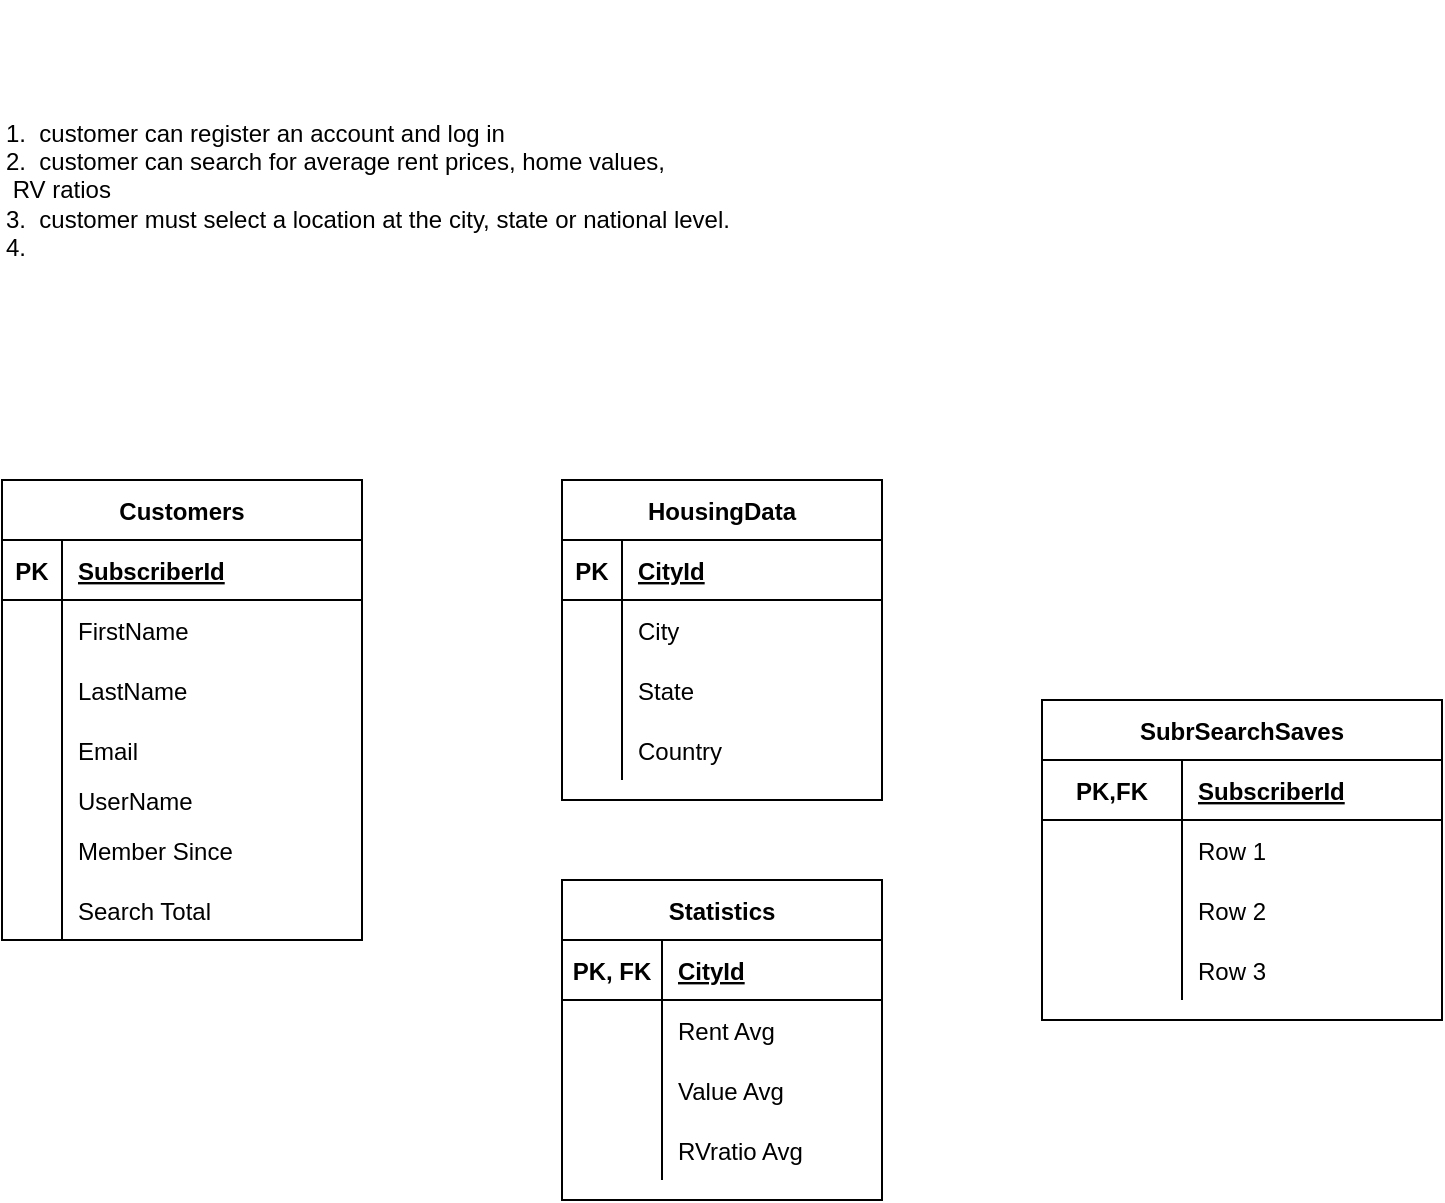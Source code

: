 <mxfile version="14.9.8" type="github">
  <diagram id="dPhYD3kUWg6WEWKqX14j" name="Page-1">
    <mxGraphModel dx="868" dy="441" grid="1" gridSize="10" guides="1" tooltips="1" connect="1" arrows="1" fold="1" page="1" pageScale="1" pageWidth="850" pageHeight="1100" math="0" shadow="0">
      <root>
        <mxCell id="0" />
        <mxCell id="1" parent="0" />
        <mxCell id="ipYWilvNOGS_KGryyahP-3" value="Customers" style="shape=table;startSize=30;container=1;collapsible=1;childLayout=tableLayout;fixedRows=1;rowLines=0;fontStyle=1;align=center;resizeLast=1;" vertex="1" parent="1">
          <mxGeometry x="40" y="280" width="180" height="230" as="geometry" />
        </mxCell>
        <mxCell id="ipYWilvNOGS_KGryyahP-4" value="" style="shape=partialRectangle;collapsible=0;dropTarget=0;pointerEvents=0;fillColor=none;top=0;left=0;bottom=1;right=0;points=[[0,0.5],[1,0.5]];portConstraint=eastwest;" vertex="1" parent="ipYWilvNOGS_KGryyahP-3">
          <mxGeometry y="30" width="180" height="30" as="geometry" />
        </mxCell>
        <mxCell id="ipYWilvNOGS_KGryyahP-5" value="PK" style="shape=partialRectangle;connectable=0;fillColor=none;top=0;left=0;bottom=0;right=0;fontStyle=1;overflow=hidden;" vertex="1" parent="ipYWilvNOGS_KGryyahP-4">
          <mxGeometry width="30" height="30" as="geometry" />
        </mxCell>
        <mxCell id="ipYWilvNOGS_KGryyahP-6" value="SubscriberId" style="shape=partialRectangle;connectable=0;fillColor=none;top=0;left=0;bottom=0;right=0;align=left;spacingLeft=6;fontStyle=5;overflow=hidden;" vertex="1" parent="ipYWilvNOGS_KGryyahP-4">
          <mxGeometry x="30" width="150" height="30" as="geometry" />
        </mxCell>
        <mxCell id="ipYWilvNOGS_KGryyahP-7" value="" style="shape=partialRectangle;collapsible=0;dropTarget=0;pointerEvents=0;fillColor=none;top=0;left=0;bottom=0;right=0;points=[[0,0.5],[1,0.5]];portConstraint=eastwest;" vertex="1" parent="ipYWilvNOGS_KGryyahP-3">
          <mxGeometry y="60" width="180" height="30" as="geometry" />
        </mxCell>
        <mxCell id="ipYWilvNOGS_KGryyahP-8" value="" style="shape=partialRectangle;connectable=0;fillColor=none;top=0;left=0;bottom=0;right=0;editable=1;overflow=hidden;" vertex="1" parent="ipYWilvNOGS_KGryyahP-7">
          <mxGeometry width="30" height="30" as="geometry" />
        </mxCell>
        <mxCell id="ipYWilvNOGS_KGryyahP-9" value="FirstName" style="shape=partialRectangle;connectable=0;fillColor=none;top=0;left=0;bottom=0;right=0;align=left;spacingLeft=6;overflow=hidden;" vertex="1" parent="ipYWilvNOGS_KGryyahP-7">
          <mxGeometry x="30" width="150" height="30" as="geometry" />
        </mxCell>
        <mxCell id="ipYWilvNOGS_KGryyahP-10" value="" style="shape=partialRectangle;collapsible=0;dropTarget=0;pointerEvents=0;fillColor=none;top=0;left=0;bottom=0;right=0;points=[[0,0.5],[1,0.5]];portConstraint=eastwest;" vertex="1" parent="ipYWilvNOGS_KGryyahP-3">
          <mxGeometry y="90" width="180" height="30" as="geometry" />
        </mxCell>
        <mxCell id="ipYWilvNOGS_KGryyahP-11" value="" style="shape=partialRectangle;connectable=0;fillColor=none;top=0;left=0;bottom=0;right=0;editable=1;overflow=hidden;" vertex="1" parent="ipYWilvNOGS_KGryyahP-10">
          <mxGeometry width="30" height="30" as="geometry" />
        </mxCell>
        <mxCell id="ipYWilvNOGS_KGryyahP-12" value="LastName" style="shape=partialRectangle;connectable=0;fillColor=none;top=0;left=0;bottom=0;right=0;align=left;spacingLeft=6;overflow=hidden;" vertex="1" parent="ipYWilvNOGS_KGryyahP-10">
          <mxGeometry x="30" width="150" height="30" as="geometry" />
        </mxCell>
        <mxCell id="ipYWilvNOGS_KGryyahP-13" value="" style="shape=partialRectangle;collapsible=0;dropTarget=0;pointerEvents=0;fillColor=none;top=0;left=0;bottom=0;right=0;points=[[0,0.5],[1,0.5]];portConstraint=eastwest;" vertex="1" parent="ipYWilvNOGS_KGryyahP-3">
          <mxGeometry y="120" width="180" height="30" as="geometry" />
        </mxCell>
        <mxCell id="ipYWilvNOGS_KGryyahP-14" value="" style="shape=partialRectangle;connectable=0;fillColor=none;top=0;left=0;bottom=0;right=0;editable=1;overflow=hidden;" vertex="1" parent="ipYWilvNOGS_KGryyahP-13">
          <mxGeometry width="30" height="30" as="geometry" />
        </mxCell>
        <mxCell id="ipYWilvNOGS_KGryyahP-15" value="Email" style="shape=partialRectangle;connectable=0;fillColor=none;top=0;left=0;bottom=0;right=0;align=left;spacingLeft=6;overflow=hidden;" vertex="1" parent="ipYWilvNOGS_KGryyahP-13">
          <mxGeometry x="30" width="150" height="30" as="geometry" />
        </mxCell>
        <mxCell id="ipYWilvNOGS_KGryyahP-16" value="" style="shape=partialRectangle;collapsible=0;dropTarget=0;pointerEvents=0;fillColor=none;top=0;left=0;bottom=0;right=0;points=[[0,0.5],[1,0.5]];portConstraint=eastwest;" vertex="1" parent="ipYWilvNOGS_KGryyahP-3">
          <mxGeometry y="150" width="180" height="20" as="geometry" />
        </mxCell>
        <mxCell id="ipYWilvNOGS_KGryyahP-17" value="" style="shape=partialRectangle;connectable=0;fillColor=none;top=0;left=0;bottom=0;right=0;editable=1;overflow=hidden;" vertex="1" parent="ipYWilvNOGS_KGryyahP-16">
          <mxGeometry width="30" height="20" as="geometry" />
        </mxCell>
        <mxCell id="ipYWilvNOGS_KGryyahP-18" value="UserName" style="shape=partialRectangle;connectable=0;fillColor=none;top=0;left=0;bottom=0;right=0;align=left;spacingLeft=6;overflow=hidden;" vertex="1" parent="ipYWilvNOGS_KGryyahP-16">
          <mxGeometry x="30" width="150" height="20" as="geometry" />
        </mxCell>
        <mxCell id="ipYWilvNOGS_KGryyahP-19" value="" style="shape=partialRectangle;collapsible=0;dropTarget=0;pointerEvents=0;fillColor=none;top=0;left=0;bottom=0;right=0;points=[[0,0.5],[1,0.5]];portConstraint=eastwest;" vertex="1" parent="ipYWilvNOGS_KGryyahP-3">
          <mxGeometry y="170" width="180" height="30" as="geometry" />
        </mxCell>
        <mxCell id="ipYWilvNOGS_KGryyahP-20" value="" style="shape=partialRectangle;connectable=0;fillColor=none;top=0;left=0;bottom=0;right=0;editable=1;overflow=hidden;" vertex="1" parent="ipYWilvNOGS_KGryyahP-19">
          <mxGeometry width="30" height="30" as="geometry" />
        </mxCell>
        <mxCell id="ipYWilvNOGS_KGryyahP-21" value="Member Since" style="shape=partialRectangle;connectable=0;fillColor=none;top=0;left=0;bottom=0;right=0;align=left;spacingLeft=6;overflow=hidden;" vertex="1" parent="ipYWilvNOGS_KGryyahP-19">
          <mxGeometry x="30" width="150" height="30" as="geometry" />
        </mxCell>
        <mxCell id="ipYWilvNOGS_KGryyahP-22" value="" style="shape=partialRectangle;collapsible=0;dropTarget=0;pointerEvents=0;fillColor=none;top=0;left=0;bottom=0;right=0;points=[[0,0.5],[1,0.5]];portConstraint=eastwest;" vertex="1" parent="ipYWilvNOGS_KGryyahP-3">
          <mxGeometry y="200" width="180" height="30" as="geometry" />
        </mxCell>
        <mxCell id="ipYWilvNOGS_KGryyahP-23" value="" style="shape=partialRectangle;connectable=0;fillColor=none;top=0;left=0;bottom=0;right=0;editable=1;overflow=hidden;" vertex="1" parent="ipYWilvNOGS_KGryyahP-22">
          <mxGeometry width="30" height="30" as="geometry" />
        </mxCell>
        <mxCell id="ipYWilvNOGS_KGryyahP-24" value="Search Total" style="shape=partialRectangle;connectable=0;fillColor=none;top=0;left=0;bottom=0;right=0;align=left;spacingLeft=6;overflow=hidden;" vertex="1" parent="ipYWilvNOGS_KGryyahP-22">
          <mxGeometry x="30" width="150" height="30" as="geometry" />
        </mxCell>
        <mxCell id="ipYWilvNOGS_KGryyahP-38" value="HousingData" style="shape=table;startSize=30;container=1;collapsible=1;childLayout=tableLayout;fixedRows=1;rowLines=0;fontStyle=1;align=center;resizeLast=1;" vertex="1" parent="1">
          <mxGeometry x="320" y="280" width="160" height="160" as="geometry" />
        </mxCell>
        <mxCell id="ipYWilvNOGS_KGryyahP-39" value="" style="shape=partialRectangle;collapsible=0;dropTarget=0;pointerEvents=0;fillColor=none;top=0;left=0;bottom=1;right=0;points=[[0,0.5],[1,0.5]];portConstraint=eastwest;" vertex="1" parent="ipYWilvNOGS_KGryyahP-38">
          <mxGeometry y="30" width="160" height="30" as="geometry" />
        </mxCell>
        <mxCell id="ipYWilvNOGS_KGryyahP-40" value="PK" style="shape=partialRectangle;connectable=0;fillColor=none;top=0;left=0;bottom=0;right=0;fontStyle=1;overflow=hidden;" vertex="1" parent="ipYWilvNOGS_KGryyahP-39">
          <mxGeometry width="30" height="30" as="geometry" />
        </mxCell>
        <mxCell id="ipYWilvNOGS_KGryyahP-41" value="CityId" style="shape=partialRectangle;connectable=0;fillColor=none;top=0;left=0;bottom=0;right=0;align=left;spacingLeft=6;fontStyle=5;overflow=hidden;" vertex="1" parent="ipYWilvNOGS_KGryyahP-39">
          <mxGeometry x="30" width="130" height="30" as="geometry" />
        </mxCell>
        <mxCell id="ipYWilvNOGS_KGryyahP-42" value="" style="shape=partialRectangle;collapsible=0;dropTarget=0;pointerEvents=0;fillColor=none;top=0;left=0;bottom=0;right=0;points=[[0,0.5],[1,0.5]];portConstraint=eastwest;" vertex="1" parent="ipYWilvNOGS_KGryyahP-38">
          <mxGeometry y="60" width="160" height="30" as="geometry" />
        </mxCell>
        <mxCell id="ipYWilvNOGS_KGryyahP-43" value="" style="shape=partialRectangle;connectable=0;fillColor=none;top=0;left=0;bottom=0;right=0;editable=1;overflow=hidden;" vertex="1" parent="ipYWilvNOGS_KGryyahP-42">
          <mxGeometry width="30" height="30" as="geometry" />
        </mxCell>
        <mxCell id="ipYWilvNOGS_KGryyahP-44" value="City" style="shape=partialRectangle;connectable=0;fillColor=none;top=0;left=0;bottom=0;right=0;align=left;spacingLeft=6;overflow=hidden;" vertex="1" parent="ipYWilvNOGS_KGryyahP-42">
          <mxGeometry x="30" width="130" height="30" as="geometry" />
        </mxCell>
        <mxCell id="ipYWilvNOGS_KGryyahP-45" value="" style="shape=partialRectangle;collapsible=0;dropTarget=0;pointerEvents=0;fillColor=none;top=0;left=0;bottom=0;right=0;points=[[0,0.5],[1,0.5]];portConstraint=eastwest;" vertex="1" parent="ipYWilvNOGS_KGryyahP-38">
          <mxGeometry y="90" width="160" height="30" as="geometry" />
        </mxCell>
        <mxCell id="ipYWilvNOGS_KGryyahP-46" value="" style="shape=partialRectangle;connectable=0;fillColor=none;top=0;left=0;bottom=0;right=0;editable=1;overflow=hidden;" vertex="1" parent="ipYWilvNOGS_KGryyahP-45">
          <mxGeometry width="30" height="30" as="geometry" />
        </mxCell>
        <mxCell id="ipYWilvNOGS_KGryyahP-47" value="State" style="shape=partialRectangle;connectable=0;fillColor=none;top=0;left=0;bottom=0;right=0;align=left;spacingLeft=6;overflow=hidden;" vertex="1" parent="ipYWilvNOGS_KGryyahP-45">
          <mxGeometry x="30" width="130" height="30" as="geometry" />
        </mxCell>
        <mxCell id="ipYWilvNOGS_KGryyahP-48" value="" style="shape=partialRectangle;collapsible=0;dropTarget=0;pointerEvents=0;fillColor=none;top=0;left=0;bottom=0;right=0;points=[[0,0.5],[1,0.5]];portConstraint=eastwest;" vertex="1" parent="ipYWilvNOGS_KGryyahP-38">
          <mxGeometry y="120" width="160" height="30" as="geometry" />
        </mxCell>
        <mxCell id="ipYWilvNOGS_KGryyahP-49" value="" style="shape=partialRectangle;connectable=0;fillColor=none;top=0;left=0;bottom=0;right=0;editable=1;overflow=hidden;" vertex="1" parent="ipYWilvNOGS_KGryyahP-48">
          <mxGeometry width="30" height="30" as="geometry" />
        </mxCell>
        <mxCell id="ipYWilvNOGS_KGryyahP-50" value="Country" style="shape=partialRectangle;connectable=0;fillColor=none;top=0;left=0;bottom=0;right=0;align=left;spacingLeft=6;overflow=hidden;" vertex="1" parent="ipYWilvNOGS_KGryyahP-48">
          <mxGeometry x="30" width="130" height="30" as="geometry" />
        </mxCell>
        <mxCell id="ipYWilvNOGS_KGryyahP-60" value="Statistics" style="shape=table;startSize=30;container=1;collapsible=1;childLayout=tableLayout;fixedRows=1;rowLines=0;fontStyle=1;align=center;resizeLast=1;" vertex="1" parent="1">
          <mxGeometry x="320" y="480" width="160" height="160" as="geometry" />
        </mxCell>
        <mxCell id="ipYWilvNOGS_KGryyahP-61" value="" style="shape=partialRectangle;collapsible=0;dropTarget=0;pointerEvents=0;fillColor=none;top=0;left=0;bottom=1;right=0;points=[[0,0.5],[1,0.5]];portConstraint=eastwest;" vertex="1" parent="ipYWilvNOGS_KGryyahP-60">
          <mxGeometry y="30" width="160" height="30" as="geometry" />
        </mxCell>
        <mxCell id="ipYWilvNOGS_KGryyahP-62" value="PK, FK" style="shape=partialRectangle;connectable=0;fillColor=none;top=0;left=0;bottom=0;right=0;fontStyle=1;overflow=hidden;" vertex="1" parent="ipYWilvNOGS_KGryyahP-61">
          <mxGeometry width="50" height="30" as="geometry" />
        </mxCell>
        <mxCell id="ipYWilvNOGS_KGryyahP-63" value="CityId" style="shape=partialRectangle;connectable=0;fillColor=none;top=0;left=0;bottom=0;right=0;align=left;spacingLeft=6;fontStyle=5;overflow=hidden;" vertex="1" parent="ipYWilvNOGS_KGryyahP-61">
          <mxGeometry x="50" width="110" height="30" as="geometry" />
        </mxCell>
        <mxCell id="ipYWilvNOGS_KGryyahP-64" value="" style="shape=partialRectangle;collapsible=0;dropTarget=0;pointerEvents=0;fillColor=none;top=0;left=0;bottom=0;right=0;points=[[0,0.5],[1,0.5]];portConstraint=eastwest;" vertex="1" parent="ipYWilvNOGS_KGryyahP-60">
          <mxGeometry y="60" width="160" height="30" as="geometry" />
        </mxCell>
        <mxCell id="ipYWilvNOGS_KGryyahP-65" value="" style="shape=partialRectangle;connectable=0;fillColor=none;top=0;left=0;bottom=0;right=0;editable=1;overflow=hidden;" vertex="1" parent="ipYWilvNOGS_KGryyahP-64">
          <mxGeometry width="50" height="30" as="geometry" />
        </mxCell>
        <mxCell id="ipYWilvNOGS_KGryyahP-66" value="Rent Avg" style="shape=partialRectangle;connectable=0;fillColor=none;top=0;left=0;bottom=0;right=0;align=left;spacingLeft=6;overflow=hidden;" vertex="1" parent="ipYWilvNOGS_KGryyahP-64">
          <mxGeometry x="50" width="110" height="30" as="geometry" />
        </mxCell>
        <mxCell id="ipYWilvNOGS_KGryyahP-67" value="" style="shape=partialRectangle;collapsible=0;dropTarget=0;pointerEvents=0;fillColor=none;top=0;left=0;bottom=0;right=0;points=[[0,0.5],[1,0.5]];portConstraint=eastwest;" vertex="1" parent="ipYWilvNOGS_KGryyahP-60">
          <mxGeometry y="90" width="160" height="30" as="geometry" />
        </mxCell>
        <mxCell id="ipYWilvNOGS_KGryyahP-68" value="" style="shape=partialRectangle;connectable=0;fillColor=none;top=0;left=0;bottom=0;right=0;editable=1;overflow=hidden;" vertex="1" parent="ipYWilvNOGS_KGryyahP-67">
          <mxGeometry width="50" height="30" as="geometry" />
        </mxCell>
        <mxCell id="ipYWilvNOGS_KGryyahP-69" value="Value Avg" style="shape=partialRectangle;connectable=0;fillColor=none;top=0;left=0;bottom=0;right=0;align=left;spacingLeft=6;overflow=hidden;" vertex="1" parent="ipYWilvNOGS_KGryyahP-67">
          <mxGeometry x="50" width="110" height="30" as="geometry" />
        </mxCell>
        <mxCell id="ipYWilvNOGS_KGryyahP-70" value="" style="shape=partialRectangle;collapsible=0;dropTarget=0;pointerEvents=0;fillColor=none;top=0;left=0;bottom=0;right=0;points=[[0,0.5],[1,0.5]];portConstraint=eastwest;" vertex="1" parent="ipYWilvNOGS_KGryyahP-60">
          <mxGeometry y="120" width="160" height="30" as="geometry" />
        </mxCell>
        <mxCell id="ipYWilvNOGS_KGryyahP-71" value="" style="shape=partialRectangle;connectable=0;fillColor=none;top=0;left=0;bottom=0;right=0;editable=1;overflow=hidden;" vertex="1" parent="ipYWilvNOGS_KGryyahP-70">
          <mxGeometry width="50" height="30" as="geometry" />
        </mxCell>
        <mxCell id="ipYWilvNOGS_KGryyahP-72" value="RVratio Avg" style="shape=partialRectangle;connectable=0;fillColor=none;top=0;left=0;bottom=0;right=0;align=left;spacingLeft=6;overflow=hidden;" vertex="1" parent="ipYWilvNOGS_KGryyahP-70">
          <mxGeometry x="50" width="110" height="30" as="geometry" />
        </mxCell>
        <mxCell id="ipYWilvNOGS_KGryyahP-100" value="1.&amp;nbsp; customer can register an account and log in&lt;br&gt;2.&amp;nbsp; customer can search for average rent prices, home values,&amp;nbsp;&lt;br&gt;&lt;span style=&quot;white-space: pre&quot;&gt;	&lt;/span&gt;RV ratios&lt;br&gt;3.&amp;nbsp; customer must select a location at the city, state or national level.&amp;nbsp;&lt;br&gt;4.&amp;nbsp;&amp;nbsp;" style="text;html=1;strokeColor=none;fillColor=none;align=left;verticalAlign=middle;whiteSpace=wrap;rounded=0;" vertex="1" parent="1">
          <mxGeometry x="40" y="40" width="420" height="190" as="geometry" />
        </mxCell>
        <mxCell id="ipYWilvNOGS_KGryyahP-101" value="SubrSearchSaves" style="shape=table;startSize=30;container=1;collapsible=1;childLayout=tableLayout;fixedRows=1;rowLines=0;fontStyle=1;align=center;resizeLast=1;" vertex="1" parent="1">
          <mxGeometry x="560" y="390" width="200" height="160" as="geometry" />
        </mxCell>
        <mxCell id="ipYWilvNOGS_KGryyahP-102" value="" style="shape=partialRectangle;collapsible=0;dropTarget=0;pointerEvents=0;fillColor=none;top=0;left=0;bottom=1;right=0;points=[[0,0.5],[1,0.5]];portConstraint=eastwest;" vertex="1" parent="ipYWilvNOGS_KGryyahP-101">
          <mxGeometry y="30" width="200" height="30" as="geometry" />
        </mxCell>
        <mxCell id="ipYWilvNOGS_KGryyahP-103" value="PK,FK" style="shape=partialRectangle;connectable=0;fillColor=none;top=0;left=0;bottom=0;right=0;fontStyle=1;overflow=hidden;" vertex="1" parent="ipYWilvNOGS_KGryyahP-102">
          <mxGeometry width="70" height="30" as="geometry" />
        </mxCell>
        <mxCell id="ipYWilvNOGS_KGryyahP-104" value="SubscriberId" style="shape=partialRectangle;connectable=0;fillColor=none;top=0;left=0;bottom=0;right=0;align=left;spacingLeft=6;fontStyle=5;overflow=hidden;" vertex="1" parent="ipYWilvNOGS_KGryyahP-102">
          <mxGeometry x="70" width="130" height="30" as="geometry" />
        </mxCell>
        <mxCell id="ipYWilvNOGS_KGryyahP-105" value="" style="shape=partialRectangle;collapsible=0;dropTarget=0;pointerEvents=0;fillColor=none;top=0;left=0;bottom=0;right=0;points=[[0,0.5],[1,0.5]];portConstraint=eastwest;" vertex="1" parent="ipYWilvNOGS_KGryyahP-101">
          <mxGeometry y="60" width="200" height="30" as="geometry" />
        </mxCell>
        <mxCell id="ipYWilvNOGS_KGryyahP-106" value="" style="shape=partialRectangle;connectable=0;fillColor=none;top=0;left=0;bottom=0;right=0;editable=1;overflow=hidden;" vertex="1" parent="ipYWilvNOGS_KGryyahP-105">
          <mxGeometry width="70" height="30" as="geometry" />
        </mxCell>
        <mxCell id="ipYWilvNOGS_KGryyahP-107" value="Row 1" style="shape=partialRectangle;connectable=0;fillColor=none;top=0;left=0;bottom=0;right=0;align=left;spacingLeft=6;overflow=hidden;" vertex="1" parent="ipYWilvNOGS_KGryyahP-105">
          <mxGeometry x="70" width="130" height="30" as="geometry" />
        </mxCell>
        <mxCell id="ipYWilvNOGS_KGryyahP-108" value="" style="shape=partialRectangle;collapsible=0;dropTarget=0;pointerEvents=0;fillColor=none;top=0;left=0;bottom=0;right=0;points=[[0,0.5],[1,0.5]];portConstraint=eastwest;" vertex="1" parent="ipYWilvNOGS_KGryyahP-101">
          <mxGeometry y="90" width="200" height="30" as="geometry" />
        </mxCell>
        <mxCell id="ipYWilvNOGS_KGryyahP-109" value="" style="shape=partialRectangle;connectable=0;fillColor=none;top=0;left=0;bottom=0;right=0;editable=1;overflow=hidden;" vertex="1" parent="ipYWilvNOGS_KGryyahP-108">
          <mxGeometry width="70" height="30" as="geometry" />
        </mxCell>
        <mxCell id="ipYWilvNOGS_KGryyahP-110" value="Row 2" style="shape=partialRectangle;connectable=0;fillColor=none;top=0;left=0;bottom=0;right=0;align=left;spacingLeft=6;overflow=hidden;" vertex="1" parent="ipYWilvNOGS_KGryyahP-108">
          <mxGeometry x="70" width="130" height="30" as="geometry" />
        </mxCell>
        <mxCell id="ipYWilvNOGS_KGryyahP-111" value="" style="shape=partialRectangle;collapsible=0;dropTarget=0;pointerEvents=0;fillColor=none;top=0;left=0;bottom=0;right=0;points=[[0,0.5],[1,0.5]];portConstraint=eastwest;" vertex="1" parent="ipYWilvNOGS_KGryyahP-101">
          <mxGeometry y="120" width="200" height="30" as="geometry" />
        </mxCell>
        <mxCell id="ipYWilvNOGS_KGryyahP-112" value="" style="shape=partialRectangle;connectable=0;fillColor=none;top=0;left=0;bottom=0;right=0;editable=1;overflow=hidden;" vertex="1" parent="ipYWilvNOGS_KGryyahP-111">
          <mxGeometry width="70" height="30" as="geometry" />
        </mxCell>
        <mxCell id="ipYWilvNOGS_KGryyahP-113" value="Row 3" style="shape=partialRectangle;connectable=0;fillColor=none;top=0;left=0;bottom=0;right=0;align=left;spacingLeft=6;overflow=hidden;" vertex="1" parent="ipYWilvNOGS_KGryyahP-111">
          <mxGeometry x="70" width="130" height="30" as="geometry" />
        </mxCell>
      </root>
    </mxGraphModel>
  </diagram>
</mxfile>
